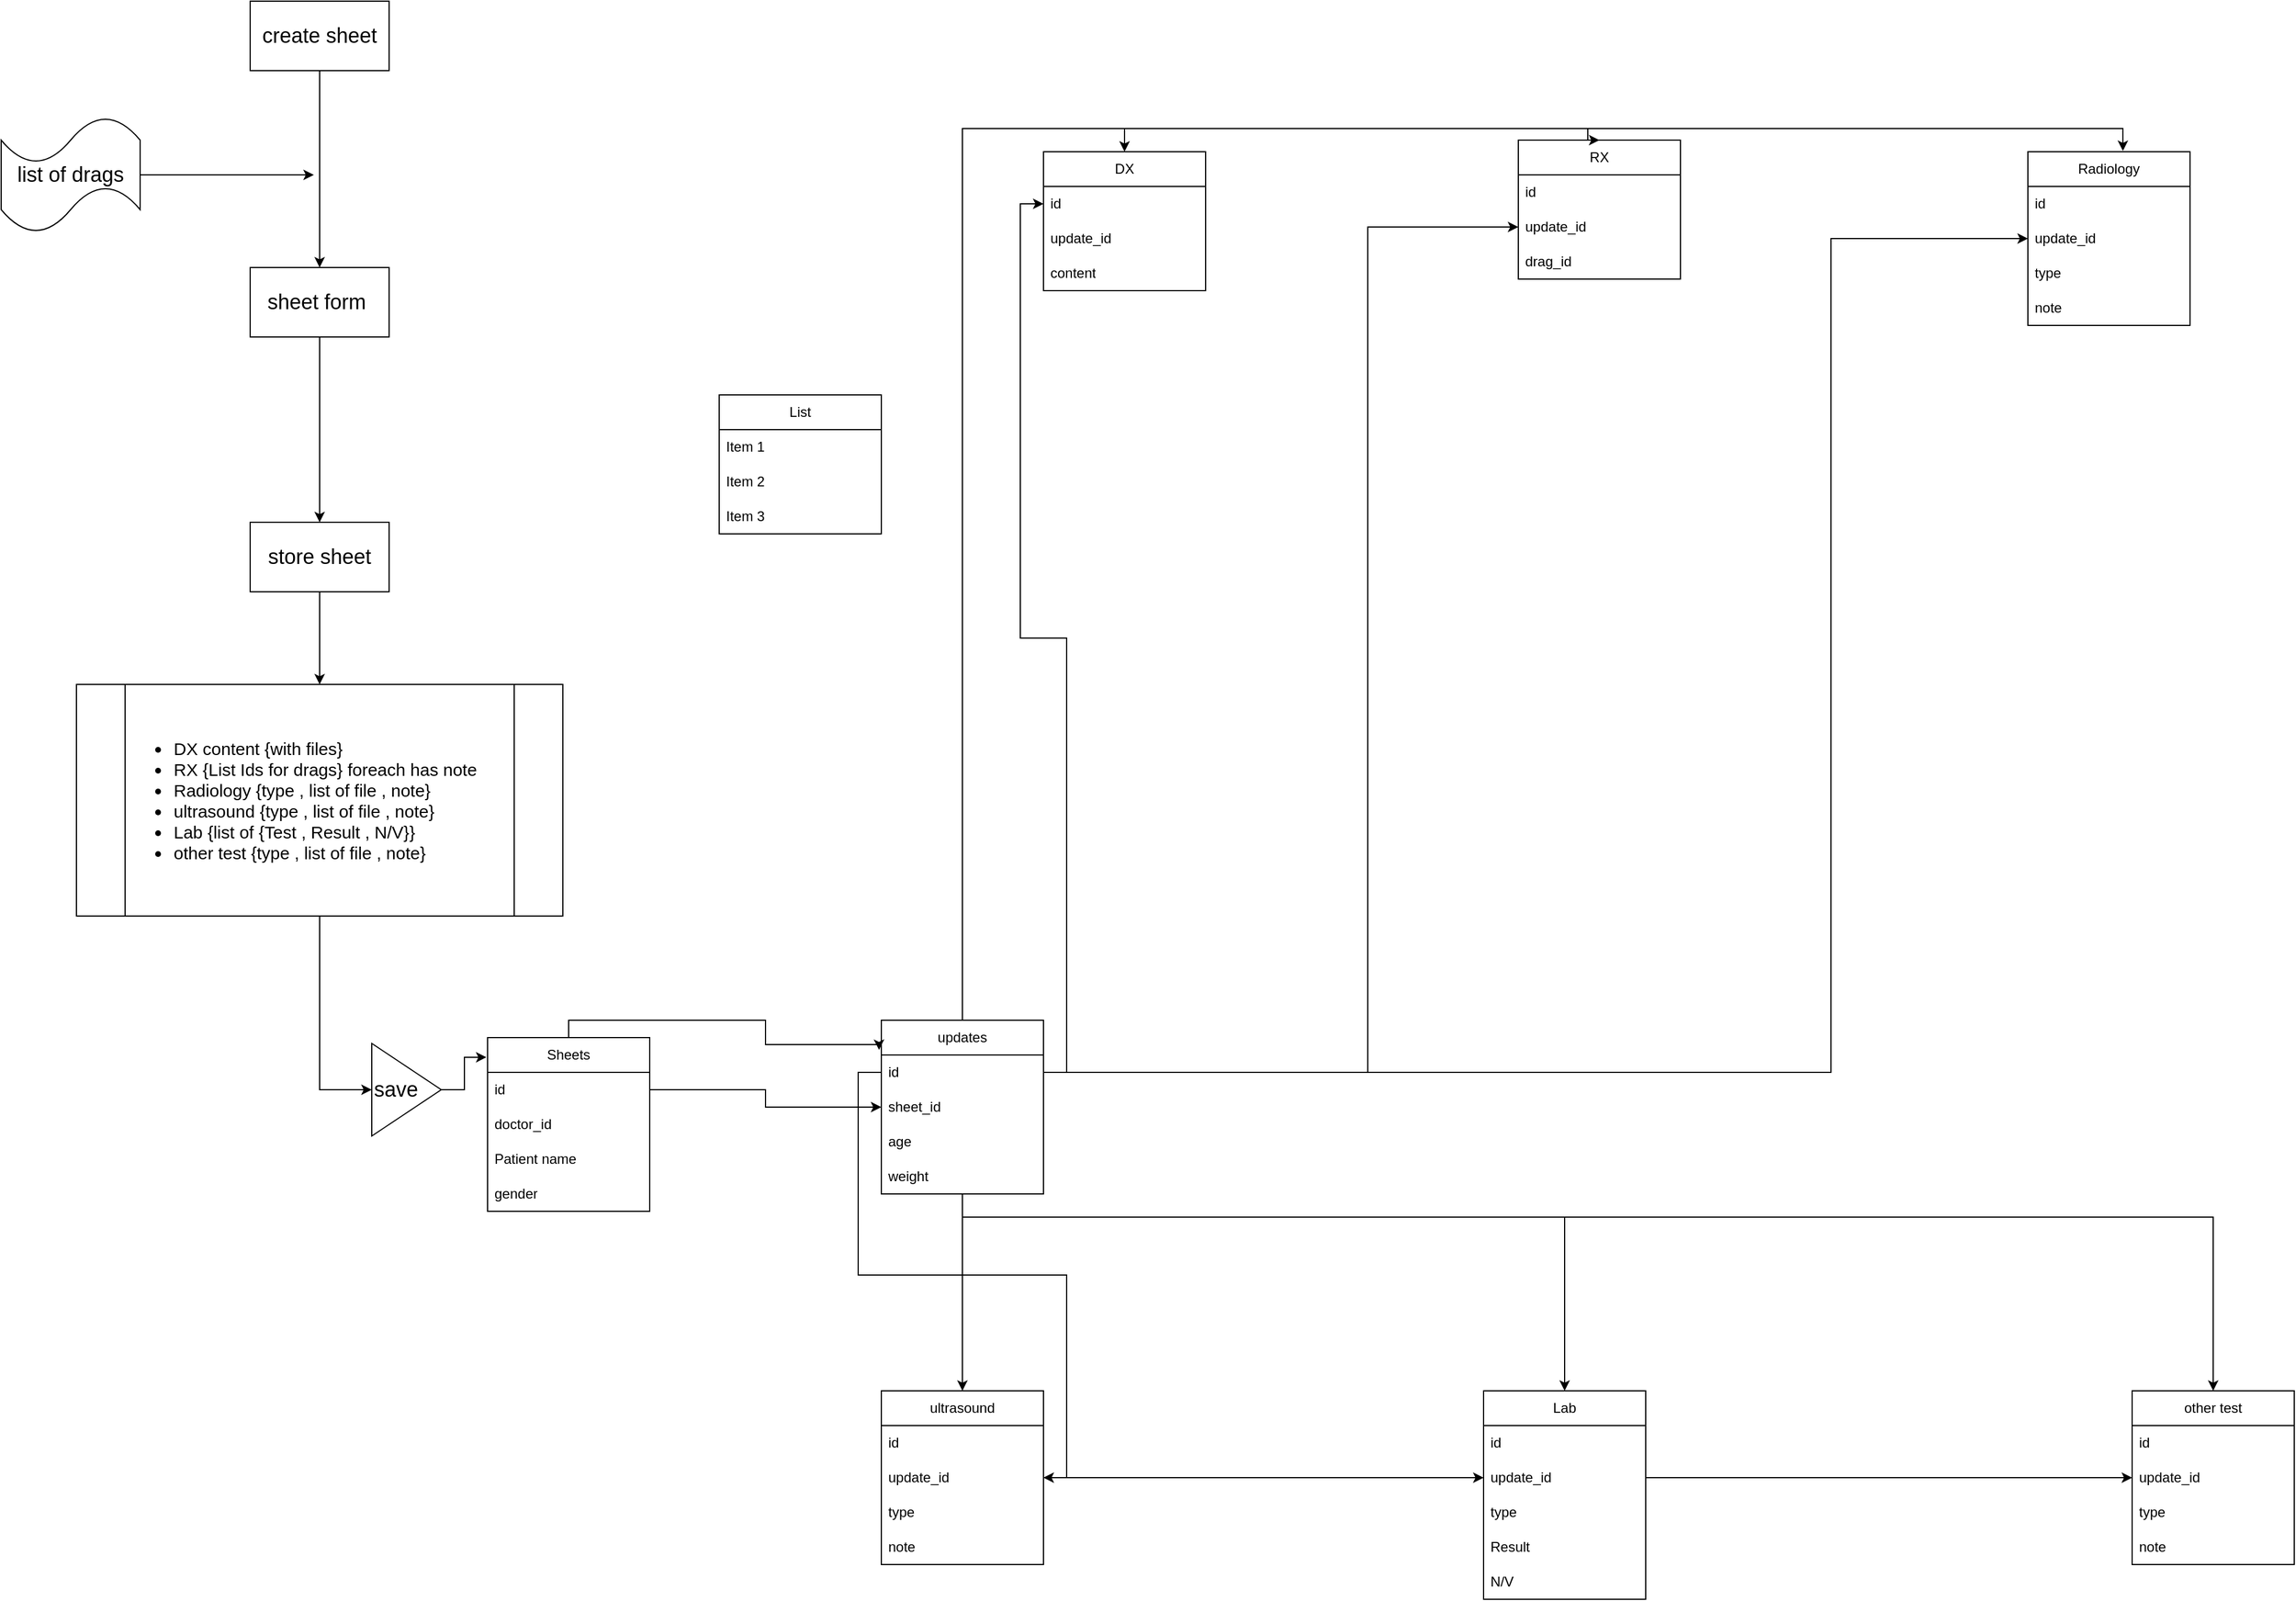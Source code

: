 <mxfile version="21.0.6" type="github">
  <diagram name="Page-1" id="vG4r1ZU1F1tFnuL-1ezL">
    <mxGraphModel dx="1754" dy="891" grid="1" gridSize="10" guides="1" tooltips="1" connect="1" arrows="1" fold="1" page="1" pageScale="1" pageWidth="850" pageHeight="1100" math="0" shadow="0">
      <root>
        <mxCell id="0" />
        <mxCell id="1" parent="0" />
        <mxCell id="JHE3BNfb4ep6dm02MJn9-4" value="" style="edgeStyle=orthogonalEdgeStyle;rounded=0;orthogonalLoop=1;jettySize=auto;html=1;strokeWidth=1;fontSize=18;" edge="1" parent="1" source="JHE3BNfb4ep6dm02MJn9-1" target="JHE3BNfb4ep6dm02MJn9-3">
          <mxGeometry relative="1" as="geometry" />
        </mxCell>
        <mxCell id="JHE3BNfb4ep6dm02MJn9-1" value="create sheet" style="rounded=0;whiteSpace=wrap;html=1;strokeWidth=1;fontSize=18;" vertex="1" parent="1">
          <mxGeometry x="365" y="40" width="120" height="60" as="geometry" />
        </mxCell>
        <mxCell id="JHE3BNfb4ep6dm02MJn9-13" value="" style="edgeStyle=orthogonalEdgeStyle;rounded=0;orthogonalLoop=1;jettySize=auto;html=1;strokeWidth=1;fontSize=18;" edge="1" parent="1" source="JHE3BNfb4ep6dm02MJn9-3" target="JHE3BNfb4ep6dm02MJn9-12">
          <mxGeometry relative="1" as="geometry" />
        </mxCell>
        <mxCell id="JHE3BNfb4ep6dm02MJn9-3" value="sheet form&amp;nbsp;" style="whiteSpace=wrap;html=1;rounded=0;strokeWidth=1;fontSize=18;" vertex="1" parent="1">
          <mxGeometry x="365" y="270" width="120" height="60" as="geometry" />
        </mxCell>
        <mxCell id="JHE3BNfb4ep6dm02MJn9-18" value="" style="edgeStyle=orthogonalEdgeStyle;rounded=0;orthogonalLoop=1;jettySize=auto;html=1;" edge="1" parent="1" source="JHE3BNfb4ep6dm02MJn9-12" target="JHE3BNfb4ep6dm02MJn9-17">
          <mxGeometry relative="1" as="geometry" />
        </mxCell>
        <mxCell id="JHE3BNfb4ep6dm02MJn9-12" value="store sheet" style="whiteSpace=wrap;html=1;rounded=0;strokeWidth=1;fontSize=18;" vertex="1" parent="1">
          <mxGeometry x="365" y="490" width="120" height="60" as="geometry" />
        </mxCell>
        <mxCell id="JHE3BNfb4ep6dm02MJn9-26" style="edgeStyle=orthogonalEdgeStyle;rounded=0;orthogonalLoop=1;jettySize=auto;html=1;entryX=0;entryY=0.5;entryDx=0;entryDy=0;" edge="1" parent="1" source="JHE3BNfb4ep6dm02MJn9-17" target="JHE3BNfb4ep6dm02MJn9-24">
          <mxGeometry relative="1" as="geometry" />
        </mxCell>
        <mxCell id="JHE3BNfb4ep6dm02MJn9-17" value="&lt;ul style=&quot;font-size: 15px;&quot;&gt;&lt;li&gt;DX content {with files}&lt;/li&gt;&lt;li&gt;RX {List Ids for drags} foreach has note&lt;/li&gt;&lt;li&gt;Radiology {type , list of file , note}&lt;/li&gt;&lt;li&gt;ultrasound {type , list of file , note}&lt;/li&gt;&lt;li&gt;Lab {list of {Test , Result , N/V}}&lt;/li&gt;&lt;li style=&quot;border-color: var(--border-color);&quot;&gt;other test {type , list of file , note}&lt;/li&gt;&lt;/ul&gt;" style="shape=process;whiteSpace=wrap;html=1;backgroundOutline=1;rounded=0;align=left;" vertex="1" parent="1">
          <mxGeometry x="215" y="630" width="420" height="200" as="geometry" />
        </mxCell>
        <mxCell id="JHE3BNfb4ep6dm02MJn9-20" style="edgeStyle=orthogonalEdgeStyle;rounded=0;orthogonalLoop=1;jettySize=auto;html=1;strokeWidth=1;fontSize=18;" edge="1" parent="1" source="JHE3BNfb4ep6dm02MJn9-19">
          <mxGeometry relative="1" as="geometry">
            <mxPoint x="420" y="190" as="targetPoint" />
          </mxGeometry>
        </mxCell>
        <mxCell id="JHE3BNfb4ep6dm02MJn9-19" value="list of drags" style="shape=tape;whiteSpace=wrap;html=1;strokeWidth=1;fontSize=18;" vertex="1" parent="1">
          <mxGeometry x="150" y="140" width="120" height="100" as="geometry" />
        </mxCell>
        <mxCell id="JHE3BNfb4ep6dm02MJn9-92" style="edgeStyle=orthogonalEdgeStyle;rounded=0;orthogonalLoop=1;jettySize=auto;html=1;entryX=-0.007;entryY=0.113;entryDx=0;entryDy=0;entryPerimeter=0;" edge="1" parent="1" source="JHE3BNfb4ep6dm02MJn9-24" target="JHE3BNfb4ep6dm02MJn9-88">
          <mxGeometry relative="1" as="geometry" />
        </mxCell>
        <mxCell id="JHE3BNfb4ep6dm02MJn9-24" value="&lt;font style=&quot;font-size: 18px;&quot;&gt;save&lt;/font&gt;" style="triangle;whiteSpace=wrap;html=1;align=left;rounded=0;" vertex="1" parent="1">
          <mxGeometry x="470" y="940" width="60" height="80" as="geometry" />
        </mxCell>
        <mxCell id="JHE3BNfb4ep6dm02MJn9-37" value="DX" style="swimlane;fontStyle=0;childLayout=stackLayout;horizontal=1;startSize=30;horizontalStack=0;resizeParent=1;resizeParentMax=0;resizeLast=0;collapsible=1;marginBottom=0;whiteSpace=wrap;html=1;" vertex="1" parent="1">
          <mxGeometry x="1050" y="170" width="140" height="120" as="geometry" />
        </mxCell>
        <mxCell id="JHE3BNfb4ep6dm02MJn9-109" value="id" style="text;strokeColor=none;fillColor=none;align=left;verticalAlign=middle;spacingLeft=4;spacingRight=4;overflow=hidden;points=[[0,0.5],[1,0.5]];portConstraint=eastwest;rotatable=0;whiteSpace=wrap;html=1;" vertex="1" parent="JHE3BNfb4ep6dm02MJn9-37">
          <mxGeometry y="30" width="140" height="30" as="geometry" />
        </mxCell>
        <mxCell id="JHE3BNfb4ep6dm02MJn9-110" value="update_id" style="text;strokeColor=none;fillColor=none;align=left;verticalAlign=middle;spacingLeft=4;spacingRight=4;overflow=hidden;points=[[0,0.5],[1,0.5]];portConstraint=eastwest;rotatable=0;whiteSpace=wrap;html=1;" vertex="1" parent="JHE3BNfb4ep6dm02MJn9-37">
          <mxGeometry y="60" width="140" height="30" as="geometry" />
        </mxCell>
        <mxCell id="JHE3BNfb4ep6dm02MJn9-38" value="content" style="text;strokeColor=none;fillColor=none;align=left;verticalAlign=middle;spacingLeft=4;spacingRight=4;overflow=hidden;points=[[0,0.5],[1,0.5]];portConstraint=eastwest;rotatable=0;whiteSpace=wrap;html=1;" vertex="1" parent="JHE3BNfb4ep6dm02MJn9-37">
          <mxGeometry y="90" width="140" height="30" as="geometry" />
        </mxCell>
        <mxCell id="JHE3BNfb4ep6dm02MJn9-42" value="RX" style="swimlane;fontStyle=0;childLayout=stackLayout;horizontal=1;startSize=30;horizontalStack=0;resizeParent=1;resizeParentMax=0;resizeLast=0;collapsible=1;marginBottom=0;whiteSpace=wrap;html=1;" vertex="1" parent="1">
          <mxGeometry x="1460" y="160" width="140" height="120" as="geometry" />
        </mxCell>
        <mxCell id="JHE3BNfb4ep6dm02MJn9-113" value="id" style="text;strokeColor=none;fillColor=none;align=left;verticalAlign=middle;spacingLeft=4;spacingRight=4;overflow=hidden;points=[[0,0.5],[1,0.5]];portConstraint=eastwest;rotatable=0;whiteSpace=wrap;html=1;" vertex="1" parent="JHE3BNfb4ep6dm02MJn9-42">
          <mxGeometry y="30" width="140" height="30" as="geometry" />
        </mxCell>
        <mxCell id="JHE3BNfb4ep6dm02MJn9-112" value="update_id" style="text;strokeColor=none;fillColor=none;align=left;verticalAlign=middle;spacingLeft=4;spacingRight=4;overflow=hidden;points=[[0,0.5],[1,0.5]];portConstraint=eastwest;rotatable=0;whiteSpace=wrap;html=1;" vertex="1" parent="JHE3BNfb4ep6dm02MJn9-42">
          <mxGeometry y="60" width="140" height="30" as="geometry" />
        </mxCell>
        <mxCell id="JHE3BNfb4ep6dm02MJn9-43" value="drag_id" style="text;strokeColor=none;fillColor=none;align=left;verticalAlign=middle;spacingLeft=4;spacingRight=4;overflow=hidden;points=[[0,0.5],[1,0.5]];portConstraint=eastwest;rotatable=0;whiteSpace=wrap;html=1;" vertex="1" parent="JHE3BNfb4ep6dm02MJn9-42">
          <mxGeometry y="90" width="140" height="30" as="geometry" />
        </mxCell>
        <mxCell id="JHE3BNfb4ep6dm02MJn9-48" value="Radiology" style="swimlane;fontStyle=0;childLayout=stackLayout;horizontal=1;startSize=30;horizontalStack=0;resizeParent=1;resizeParentMax=0;resizeLast=0;collapsible=1;marginBottom=0;whiteSpace=wrap;html=1;" vertex="1" parent="1">
          <mxGeometry x="1900" y="170" width="140" height="150" as="geometry" />
        </mxCell>
        <mxCell id="JHE3BNfb4ep6dm02MJn9-117" value="id" style="text;strokeColor=none;fillColor=none;align=left;verticalAlign=middle;spacingLeft=4;spacingRight=4;overflow=hidden;points=[[0,0.5],[1,0.5]];portConstraint=eastwest;rotatable=0;whiteSpace=wrap;html=1;" vertex="1" parent="JHE3BNfb4ep6dm02MJn9-48">
          <mxGeometry y="30" width="140" height="30" as="geometry" />
        </mxCell>
        <mxCell id="JHE3BNfb4ep6dm02MJn9-118" value="update_id" style="text;strokeColor=none;fillColor=none;align=left;verticalAlign=middle;spacingLeft=4;spacingRight=4;overflow=hidden;points=[[0,0.5],[1,0.5]];portConstraint=eastwest;rotatable=0;whiteSpace=wrap;html=1;" vertex="1" parent="JHE3BNfb4ep6dm02MJn9-48">
          <mxGeometry y="60" width="140" height="30" as="geometry" />
        </mxCell>
        <mxCell id="JHE3BNfb4ep6dm02MJn9-49" value="type" style="text;strokeColor=none;fillColor=none;align=left;verticalAlign=middle;spacingLeft=4;spacingRight=4;overflow=hidden;points=[[0,0.5],[1,0.5]];portConstraint=eastwest;rotatable=0;whiteSpace=wrap;html=1;" vertex="1" parent="JHE3BNfb4ep6dm02MJn9-48">
          <mxGeometry y="90" width="140" height="30" as="geometry" />
        </mxCell>
        <mxCell id="JHE3BNfb4ep6dm02MJn9-51" value="note" style="text;strokeColor=none;fillColor=none;align=left;verticalAlign=middle;spacingLeft=4;spacingRight=4;overflow=hidden;points=[[0,0.5],[1,0.5]];portConstraint=eastwest;rotatable=0;whiteSpace=wrap;html=1;" vertex="1" parent="JHE3BNfb4ep6dm02MJn9-48">
          <mxGeometry y="120" width="140" height="30" as="geometry" />
        </mxCell>
        <mxCell id="JHE3BNfb4ep6dm02MJn9-52" value="ultrasound" style="swimlane;fontStyle=0;childLayout=stackLayout;horizontal=1;startSize=30;horizontalStack=0;resizeParent=1;resizeParentMax=0;resizeLast=0;collapsible=1;marginBottom=0;whiteSpace=wrap;html=1;" vertex="1" parent="1">
          <mxGeometry x="910" y="1240" width="140" height="150" as="geometry" />
        </mxCell>
        <mxCell id="JHE3BNfb4ep6dm02MJn9-121" value="id" style="text;strokeColor=none;fillColor=none;align=left;verticalAlign=middle;spacingLeft=4;spacingRight=4;overflow=hidden;points=[[0,0.5],[1,0.5]];portConstraint=eastwest;rotatable=0;whiteSpace=wrap;html=1;" vertex="1" parent="JHE3BNfb4ep6dm02MJn9-52">
          <mxGeometry y="30" width="140" height="30" as="geometry" />
        </mxCell>
        <mxCell id="JHE3BNfb4ep6dm02MJn9-122" value="update_id" style="text;strokeColor=none;fillColor=none;align=left;verticalAlign=middle;spacingLeft=4;spacingRight=4;overflow=hidden;points=[[0,0.5],[1,0.5]];portConstraint=eastwest;rotatable=0;whiteSpace=wrap;html=1;" vertex="1" parent="JHE3BNfb4ep6dm02MJn9-52">
          <mxGeometry y="60" width="140" height="30" as="geometry" />
        </mxCell>
        <mxCell id="JHE3BNfb4ep6dm02MJn9-53" value="type" style="text;strokeColor=none;fillColor=none;align=left;verticalAlign=middle;spacingLeft=4;spacingRight=4;overflow=hidden;points=[[0,0.5],[1,0.5]];portConstraint=eastwest;rotatable=0;whiteSpace=wrap;html=1;" vertex="1" parent="JHE3BNfb4ep6dm02MJn9-52">
          <mxGeometry y="90" width="140" height="30" as="geometry" />
        </mxCell>
        <mxCell id="JHE3BNfb4ep6dm02MJn9-54" value="note" style="text;strokeColor=none;fillColor=none;align=left;verticalAlign=middle;spacingLeft=4;spacingRight=4;overflow=hidden;points=[[0,0.5],[1,0.5]];portConstraint=eastwest;rotatable=0;whiteSpace=wrap;html=1;" vertex="1" parent="JHE3BNfb4ep6dm02MJn9-52">
          <mxGeometry y="120" width="140" height="30" as="geometry" />
        </mxCell>
        <mxCell id="JHE3BNfb4ep6dm02MJn9-56" value="Lab" style="swimlane;fontStyle=0;childLayout=stackLayout;horizontal=1;startSize=30;horizontalStack=0;resizeParent=1;resizeParentMax=0;resizeLast=0;collapsible=1;marginBottom=0;whiteSpace=wrap;html=1;" vertex="1" parent="1">
          <mxGeometry x="1430" y="1240" width="140" height="180" as="geometry" />
        </mxCell>
        <mxCell id="JHE3BNfb4ep6dm02MJn9-123" value="id" style="text;strokeColor=none;fillColor=none;align=left;verticalAlign=middle;spacingLeft=4;spacingRight=4;overflow=hidden;points=[[0,0.5],[1,0.5]];portConstraint=eastwest;rotatable=0;whiteSpace=wrap;html=1;" vertex="1" parent="JHE3BNfb4ep6dm02MJn9-56">
          <mxGeometry y="30" width="140" height="30" as="geometry" />
        </mxCell>
        <mxCell id="JHE3BNfb4ep6dm02MJn9-124" value="update_id" style="text;strokeColor=none;fillColor=none;align=left;verticalAlign=middle;spacingLeft=4;spacingRight=4;overflow=hidden;points=[[0,0.5],[1,0.5]];portConstraint=eastwest;rotatable=0;whiteSpace=wrap;html=1;" vertex="1" parent="JHE3BNfb4ep6dm02MJn9-56">
          <mxGeometry y="60" width="140" height="30" as="geometry" />
        </mxCell>
        <mxCell id="JHE3BNfb4ep6dm02MJn9-57" value="type" style="text;strokeColor=none;fillColor=none;align=left;verticalAlign=middle;spacingLeft=4;spacingRight=4;overflow=hidden;points=[[0,0.5],[1,0.5]];portConstraint=eastwest;rotatable=0;whiteSpace=wrap;html=1;" vertex="1" parent="JHE3BNfb4ep6dm02MJn9-56">
          <mxGeometry y="90" width="140" height="30" as="geometry" />
        </mxCell>
        <mxCell id="JHE3BNfb4ep6dm02MJn9-58" value="Result" style="text;strokeColor=none;fillColor=none;align=left;verticalAlign=middle;spacingLeft=4;spacingRight=4;overflow=hidden;points=[[0,0.5],[1,0.5]];portConstraint=eastwest;rotatable=0;whiteSpace=wrap;html=1;" vertex="1" parent="JHE3BNfb4ep6dm02MJn9-56">
          <mxGeometry y="120" width="140" height="30" as="geometry" />
        </mxCell>
        <mxCell id="JHE3BNfb4ep6dm02MJn9-59" value="N/V" style="text;strokeColor=none;fillColor=none;align=left;verticalAlign=middle;spacingLeft=4;spacingRight=4;overflow=hidden;points=[[0,0.5],[1,0.5]];portConstraint=eastwest;rotatable=0;whiteSpace=wrap;html=1;" vertex="1" parent="JHE3BNfb4ep6dm02MJn9-56">
          <mxGeometry y="150" width="140" height="30" as="geometry" />
        </mxCell>
        <mxCell id="JHE3BNfb4ep6dm02MJn9-60" value="other test" style="swimlane;fontStyle=0;childLayout=stackLayout;horizontal=1;startSize=30;horizontalStack=0;resizeParent=1;resizeParentMax=0;resizeLast=0;collapsible=1;marginBottom=0;whiteSpace=wrap;html=1;" vertex="1" parent="1">
          <mxGeometry x="1990" y="1240" width="140" height="150" as="geometry" />
        </mxCell>
        <mxCell id="JHE3BNfb4ep6dm02MJn9-126" value="id" style="text;strokeColor=none;fillColor=none;align=left;verticalAlign=middle;spacingLeft=4;spacingRight=4;overflow=hidden;points=[[0,0.5],[1,0.5]];portConstraint=eastwest;rotatable=0;whiteSpace=wrap;html=1;" vertex="1" parent="JHE3BNfb4ep6dm02MJn9-60">
          <mxGeometry y="30" width="140" height="30" as="geometry" />
        </mxCell>
        <mxCell id="JHE3BNfb4ep6dm02MJn9-125" value="update_id" style="text;strokeColor=none;fillColor=none;align=left;verticalAlign=middle;spacingLeft=4;spacingRight=4;overflow=hidden;points=[[0,0.5],[1,0.5]];portConstraint=eastwest;rotatable=0;whiteSpace=wrap;html=1;" vertex="1" parent="JHE3BNfb4ep6dm02MJn9-60">
          <mxGeometry y="60" width="140" height="30" as="geometry" />
        </mxCell>
        <mxCell id="JHE3BNfb4ep6dm02MJn9-61" value="type" style="text;strokeColor=none;fillColor=none;align=left;verticalAlign=middle;spacingLeft=4;spacingRight=4;overflow=hidden;points=[[0,0.5],[1,0.5]];portConstraint=eastwest;rotatable=0;whiteSpace=wrap;html=1;" vertex="1" parent="JHE3BNfb4ep6dm02MJn9-60">
          <mxGeometry y="90" width="140" height="30" as="geometry" />
        </mxCell>
        <mxCell id="JHE3BNfb4ep6dm02MJn9-63" value="note" style="text;strokeColor=none;fillColor=none;align=left;verticalAlign=middle;spacingLeft=4;spacingRight=4;overflow=hidden;points=[[0,0.5],[1,0.5]];portConstraint=eastwest;rotatable=0;whiteSpace=wrap;html=1;" vertex="1" parent="JHE3BNfb4ep6dm02MJn9-60">
          <mxGeometry y="120" width="140" height="30" as="geometry" />
        </mxCell>
        <mxCell id="JHE3BNfb4ep6dm02MJn9-95" style="edgeStyle=orthogonalEdgeStyle;rounded=0;orthogonalLoop=1;jettySize=auto;html=1;" edge="1" parent="1" source="JHE3BNfb4ep6dm02MJn9-69" target="JHE3BNfb4ep6dm02MJn9-56">
          <mxGeometry relative="1" as="geometry">
            <Array as="points">
              <mxPoint x="980" y="1090" />
              <mxPoint x="1500" y="1090" />
            </Array>
          </mxGeometry>
        </mxCell>
        <mxCell id="JHE3BNfb4ep6dm02MJn9-96" style="edgeStyle=orthogonalEdgeStyle;rounded=0;orthogonalLoop=1;jettySize=auto;html=1;entryX=0.5;entryY=0;entryDx=0;entryDy=0;" edge="1" parent="1" source="JHE3BNfb4ep6dm02MJn9-69" target="JHE3BNfb4ep6dm02MJn9-60">
          <mxGeometry relative="1" as="geometry">
            <Array as="points">
              <mxPoint x="980" y="1090" />
              <mxPoint x="2060" y="1090" />
            </Array>
          </mxGeometry>
        </mxCell>
        <mxCell id="JHE3BNfb4ep6dm02MJn9-97" style="edgeStyle=orthogonalEdgeStyle;rounded=0;orthogonalLoop=1;jettySize=auto;html=1;" edge="1" parent="1" source="JHE3BNfb4ep6dm02MJn9-69" target="JHE3BNfb4ep6dm02MJn9-52">
          <mxGeometry relative="1" as="geometry" />
        </mxCell>
        <mxCell id="JHE3BNfb4ep6dm02MJn9-98" style="edgeStyle=orthogonalEdgeStyle;rounded=0;orthogonalLoop=1;jettySize=auto;html=1;entryX=0.5;entryY=0;entryDx=0;entryDy=0;" edge="1" parent="1" source="JHE3BNfb4ep6dm02MJn9-69" target="JHE3BNfb4ep6dm02MJn9-37">
          <mxGeometry relative="1" as="geometry" />
        </mxCell>
        <mxCell id="JHE3BNfb4ep6dm02MJn9-99" style="edgeStyle=orthogonalEdgeStyle;rounded=0;orthogonalLoop=1;jettySize=auto;html=1;entryX=0.5;entryY=0;entryDx=0;entryDy=0;" edge="1" parent="1" source="JHE3BNfb4ep6dm02MJn9-69" target="JHE3BNfb4ep6dm02MJn9-42">
          <mxGeometry relative="1" as="geometry">
            <Array as="points">
              <mxPoint x="980" y="150" />
              <mxPoint x="1520" y="150" />
            </Array>
          </mxGeometry>
        </mxCell>
        <mxCell id="JHE3BNfb4ep6dm02MJn9-100" style="edgeStyle=orthogonalEdgeStyle;rounded=0;orthogonalLoop=1;jettySize=auto;html=1;entryX=0.586;entryY=-0.004;entryDx=0;entryDy=0;entryPerimeter=0;" edge="1" parent="1" source="JHE3BNfb4ep6dm02MJn9-69" target="JHE3BNfb4ep6dm02MJn9-48">
          <mxGeometry relative="1" as="geometry">
            <Array as="points">
              <mxPoint x="980" y="150" />
              <mxPoint x="1982" y="150" />
            </Array>
          </mxGeometry>
        </mxCell>
        <mxCell id="JHE3BNfb4ep6dm02MJn9-69" value="updates" style="swimlane;fontStyle=0;childLayout=stackLayout;horizontal=1;startSize=30;horizontalStack=0;resizeParent=1;resizeParentMax=0;resizeLast=0;collapsible=1;marginBottom=0;whiteSpace=wrap;html=1;" vertex="1" parent="1">
          <mxGeometry x="910" y="920" width="140" height="150" as="geometry" />
        </mxCell>
        <mxCell id="JHE3BNfb4ep6dm02MJn9-108" value="id" style="text;strokeColor=none;fillColor=none;align=left;verticalAlign=middle;spacingLeft=4;spacingRight=4;overflow=hidden;points=[[0,0.5],[1,0.5]];portConstraint=eastwest;rotatable=0;whiteSpace=wrap;html=1;" vertex="1" parent="JHE3BNfb4ep6dm02MJn9-69">
          <mxGeometry y="30" width="140" height="30" as="geometry" />
        </mxCell>
        <mxCell id="JHE3BNfb4ep6dm02MJn9-70" value="sheet_id" style="text;strokeColor=none;fillColor=none;align=left;verticalAlign=middle;spacingLeft=4;spacingRight=4;overflow=hidden;points=[[0,0.5],[1,0.5]];portConstraint=eastwest;rotatable=0;whiteSpace=wrap;html=1;" vertex="1" parent="JHE3BNfb4ep6dm02MJn9-69">
          <mxGeometry y="60" width="140" height="30" as="geometry" />
        </mxCell>
        <mxCell id="JHE3BNfb4ep6dm02MJn9-71" value="age" style="text;strokeColor=none;fillColor=none;align=left;verticalAlign=middle;spacingLeft=4;spacingRight=4;overflow=hidden;points=[[0,0.5],[1,0.5]];portConstraint=eastwest;rotatable=0;whiteSpace=wrap;html=1;" vertex="1" parent="JHE3BNfb4ep6dm02MJn9-69">
          <mxGeometry y="90" width="140" height="30" as="geometry" />
        </mxCell>
        <mxCell id="JHE3BNfb4ep6dm02MJn9-72" value="weight" style="text;strokeColor=none;fillColor=none;align=left;verticalAlign=middle;spacingLeft=4;spacingRight=4;overflow=hidden;points=[[0,0.5],[1,0.5]];portConstraint=eastwest;rotatable=0;whiteSpace=wrap;html=1;" vertex="1" parent="JHE3BNfb4ep6dm02MJn9-69">
          <mxGeometry y="120" width="140" height="30" as="geometry" />
        </mxCell>
        <mxCell id="JHE3BNfb4ep6dm02MJn9-93" style="edgeStyle=orthogonalEdgeStyle;rounded=0;orthogonalLoop=1;jettySize=auto;html=1;entryX=-0.014;entryY=0.171;entryDx=0;entryDy=0;entryPerimeter=0;" edge="1" parent="1" source="JHE3BNfb4ep6dm02MJn9-88" target="JHE3BNfb4ep6dm02MJn9-69">
          <mxGeometry relative="1" as="geometry">
            <Array as="points">
              <mxPoint x="640" y="920" />
              <mxPoint x="810" y="920" />
              <mxPoint x="810" y="941" />
            </Array>
          </mxGeometry>
        </mxCell>
        <mxCell id="JHE3BNfb4ep6dm02MJn9-88" value="Sheets" style="swimlane;fontStyle=0;childLayout=stackLayout;horizontal=1;startSize=30;horizontalStack=0;resizeParent=1;resizeParentMax=0;resizeLast=0;collapsible=1;marginBottom=0;whiteSpace=wrap;html=1;" vertex="1" parent="1">
          <mxGeometry x="570" y="935" width="140" height="150" as="geometry" />
        </mxCell>
        <mxCell id="JHE3BNfb4ep6dm02MJn9-106" value="id" style="text;strokeColor=none;fillColor=none;align=left;verticalAlign=middle;spacingLeft=4;spacingRight=4;overflow=hidden;points=[[0,0.5],[1,0.5]];portConstraint=eastwest;rotatable=0;whiteSpace=wrap;html=1;" vertex="1" parent="JHE3BNfb4ep6dm02MJn9-88">
          <mxGeometry y="30" width="140" height="30" as="geometry" />
        </mxCell>
        <mxCell id="JHE3BNfb4ep6dm02MJn9-89" value="doctor_id" style="text;strokeColor=none;fillColor=none;align=left;verticalAlign=middle;spacingLeft=4;spacingRight=4;overflow=hidden;points=[[0,0.5],[1,0.5]];portConstraint=eastwest;rotatable=0;whiteSpace=wrap;html=1;" vertex="1" parent="JHE3BNfb4ep6dm02MJn9-88">
          <mxGeometry y="60" width="140" height="30" as="geometry" />
        </mxCell>
        <mxCell id="JHE3BNfb4ep6dm02MJn9-90" value="Patient name" style="text;strokeColor=none;fillColor=none;align=left;verticalAlign=middle;spacingLeft=4;spacingRight=4;overflow=hidden;points=[[0,0.5],[1,0.5]];portConstraint=eastwest;rotatable=0;whiteSpace=wrap;html=1;" vertex="1" parent="JHE3BNfb4ep6dm02MJn9-88">
          <mxGeometry y="90" width="140" height="30" as="geometry" />
        </mxCell>
        <mxCell id="JHE3BNfb4ep6dm02MJn9-91" value="gender" style="text;strokeColor=none;fillColor=none;align=left;verticalAlign=middle;spacingLeft=4;spacingRight=4;overflow=hidden;points=[[0,0.5],[1,0.5]];portConstraint=eastwest;rotatable=0;whiteSpace=wrap;html=1;" vertex="1" parent="JHE3BNfb4ep6dm02MJn9-88">
          <mxGeometry y="120" width="140" height="30" as="geometry" />
        </mxCell>
        <mxCell id="JHE3BNfb4ep6dm02MJn9-102" value="List" style="swimlane;fontStyle=0;childLayout=stackLayout;horizontal=1;startSize=30;horizontalStack=0;resizeParent=1;resizeParentMax=0;resizeLast=0;collapsible=1;marginBottom=0;whiteSpace=wrap;html=1;" vertex="1" parent="1">
          <mxGeometry x="770" y="380" width="140" height="120" as="geometry" />
        </mxCell>
        <mxCell id="JHE3BNfb4ep6dm02MJn9-103" value="Item 1" style="text;strokeColor=none;fillColor=none;align=left;verticalAlign=middle;spacingLeft=4;spacingRight=4;overflow=hidden;points=[[0,0.5],[1,0.5]];portConstraint=eastwest;rotatable=0;whiteSpace=wrap;html=1;" vertex="1" parent="JHE3BNfb4ep6dm02MJn9-102">
          <mxGeometry y="30" width="140" height="30" as="geometry" />
        </mxCell>
        <mxCell id="JHE3BNfb4ep6dm02MJn9-104" value="Item 2" style="text;strokeColor=none;fillColor=none;align=left;verticalAlign=middle;spacingLeft=4;spacingRight=4;overflow=hidden;points=[[0,0.5],[1,0.5]];portConstraint=eastwest;rotatable=0;whiteSpace=wrap;html=1;" vertex="1" parent="JHE3BNfb4ep6dm02MJn9-102">
          <mxGeometry y="60" width="140" height="30" as="geometry" />
        </mxCell>
        <mxCell id="JHE3BNfb4ep6dm02MJn9-105" value="Item 3" style="text;strokeColor=none;fillColor=none;align=left;verticalAlign=middle;spacingLeft=4;spacingRight=4;overflow=hidden;points=[[0,0.5],[1,0.5]];portConstraint=eastwest;rotatable=0;whiteSpace=wrap;html=1;" vertex="1" parent="JHE3BNfb4ep6dm02MJn9-102">
          <mxGeometry y="90" width="140" height="30" as="geometry" />
        </mxCell>
        <mxCell id="JHE3BNfb4ep6dm02MJn9-107" style="edgeStyle=orthogonalEdgeStyle;rounded=0;orthogonalLoop=1;jettySize=auto;html=1;entryX=0;entryY=0.5;entryDx=0;entryDy=0;" edge="1" parent="1" source="JHE3BNfb4ep6dm02MJn9-106" target="JHE3BNfb4ep6dm02MJn9-70">
          <mxGeometry relative="1" as="geometry" />
        </mxCell>
        <mxCell id="JHE3BNfb4ep6dm02MJn9-111" style="edgeStyle=orthogonalEdgeStyle;rounded=0;orthogonalLoop=1;jettySize=auto;html=1;entryX=0;entryY=0.5;entryDx=0;entryDy=0;" edge="1" parent="1" source="JHE3BNfb4ep6dm02MJn9-108" target="JHE3BNfb4ep6dm02MJn9-109">
          <mxGeometry relative="1" as="geometry">
            <Array as="points">
              <mxPoint x="1070" y="965" />
              <mxPoint x="1070" y="590" />
              <mxPoint x="1030" y="590" />
              <mxPoint x="1030" y="215" />
            </Array>
          </mxGeometry>
        </mxCell>
        <mxCell id="JHE3BNfb4ep6dm02MJn9-116" style="edgeStyle=orthogonalEdgeStyle;rounded=0;orthogonalLoop=1;jettySize=auto;html=1;" edge="1" parent="1" source="JHE3BNfb4ep6dm02MJn9-108" target="JHE3BNfb4ep6dm02MJn9-112">
          <mxGeometry relative="1" as="geometry">
            <Array as="points">
              <mxPoint x="1330" y="965" />
              <mxPoint x="1330" y="235" />
            </Array>
          </mxGeometry>
        </mxCell>
        <mxCell id="JHE3BNfb4ep6dm02MJn9-119" style="edgeStyle=orthogonalEdgeStyle;rounded=0;orthogonalLoop=1;jettySize=auto;html=1;entryX=0;entryY=0.5;entryDx=0;entryDy=0;" edge="1" parent="1" source="JHE3BNfb4ep6dm02MJn9-108" target="JHE3BNfb4ep6dm02MJn9-118">
          <mxGeometry relative="1" as="geometry">
            <mxPoint x="1640" y="350" as="targetPoint" />
            <Array as="points">
              <mxPoint x="1730" y="965" />
              <mxPoint x="1730" y="245" />
            </Array>
          </mxGeometry>
        </mxCell>
        <mxCell id="JHE3BNfb4ep6dm02MJn9-128" style="edgeStyle=orthogonalEdgeStyle;rounded=0;orthogonalLoop=1;jettySize=auto;html=1;entryX=1;entryY=0.5;entryDx=0;entryDy=0;" edge="1" parent="1" source="JHE3BNfb4ep6dm02MJn9-108" target="JHE3BNfb4ep6dm02MJn9-122">
          <mxGeometry relative="1" as="geometry" />
        </mxCell>
        <mxCell id="JHE3BNfb4ep6dm02MJn9-130" style="edgeStyle=orthogonalEdgeStyle;rounded=0;orthogonalLoop=1;jettySize=auto;html=1;" edge="1" parent="1" source="JHE3BNfb4ep6dm02MJn9-122" target="JHE3BNfb4ep6dm02MJn9-124">
          <mxGeometry relative="1" as="geometry" />
        </mxCell>
        <mxCell id="JHE3BNfb4ep6dm02MJn9-131" style="edgeStyle=orthogonalEdgeStyle;rounded=0;orthogonalLoop=1;jettySize=auto;html=1;" edge="1" parent="1" source="JHE3BNfb4ep6dm02MJn9-124" target="JHE3BNfb4ep6dm02MJn9-125">
          <mxGeometry relative="1" as="geometry" />
        </mxCell>
      </root>
    </mxGraphModel>
  </diagram>
</mxfile>
